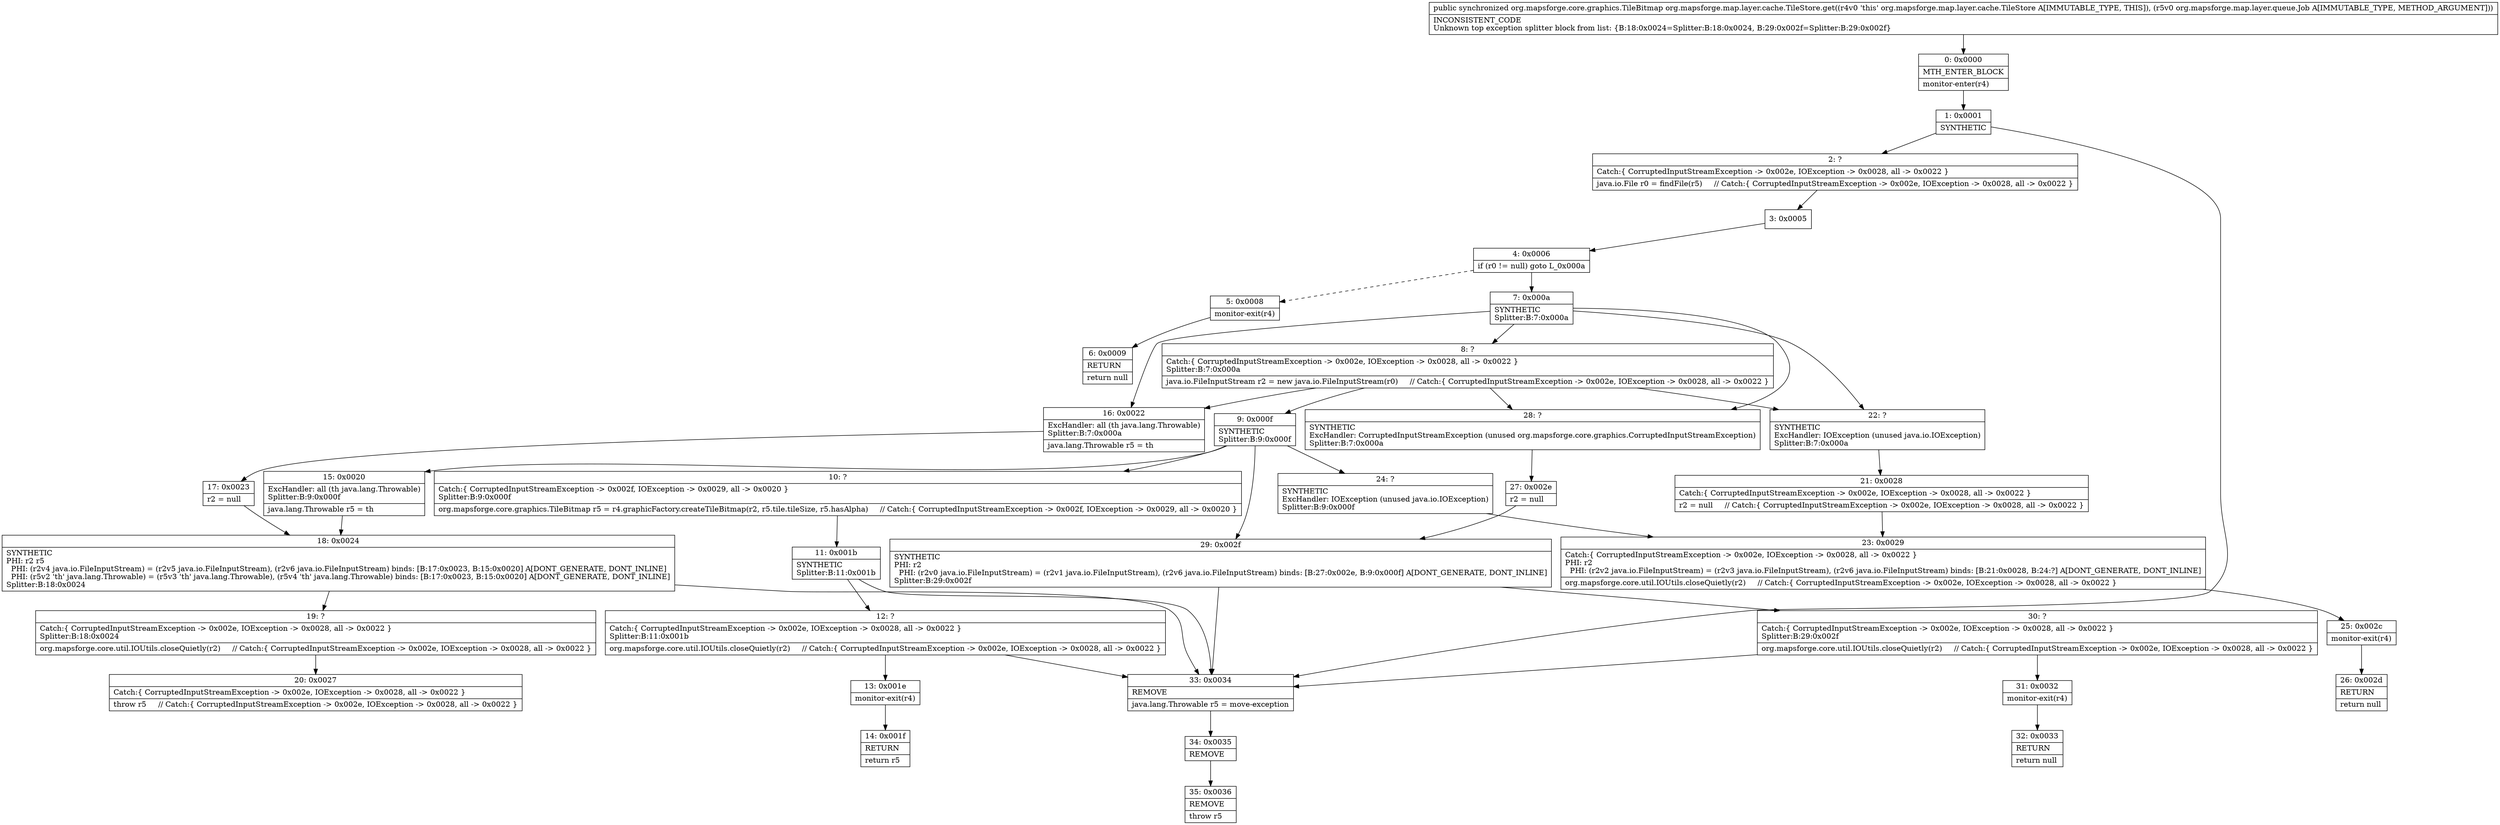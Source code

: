 digraph "CFG fororg.mapsforge.map.layer.cache.TileStore.get(Lorg\/mapsforge\/map\/layer\/queue\/Job;)Lorg\/mapsforge\/core\/graphics\/TileBitmap;" {
Node_0 [shape=record,label="{0\:\ 0x0000|MTH_ENTER_BLOCK\l|monitor\-enter(r4)\l}"];
Node_1 [shape=record,label="{1\:\ 0x0001|SYNTHETIC\l}"];
Node_2 [shape=record,label="{2\:\ ?|Catch:\{ CorruptedInputStreamException \-\> 0x002e, IOException \-\> 0x0028, all \-\> 0x0022 \}\l|java.io.File r0 = findFile(r5)     \/\/ Catch:\{ CorruptedInputStreamException \-\> 0x002e, IOException \-\> 0x0028, all \-\> 0x0022 \}\l}"];
Node_3 [shape=record,label="{3\:\ 0x0005}"];
Node_4 [shape=record,label="{4\:\ 0x0006|if (r0 != null) goto L_0x000a\l}"];
Node_5 [shape=record,label="{5\:\ 0x0008|monitor\-exit(r4)\l}"];
Node_6 [shape=record,label="{6\:\ 0x0009|RETURN\l|return null\l}"];
Node_7 [shape=record,label="{7\:\ 0x000a|SYNTHETIC\lSplitter:B:7:0x000a\l}"];
Node_8 [shape=record,label="{8\:\ ?|Catch:\{ CorruptedInputStreamException \-\> 0x002e, IOException \-\> 0x0028, all \-\> 0x0022 \}\lSplitter:B:7:0x000a\l|java.io.FileInputStream r2 = new java.io.FileInputStream(r0)     \/\/ Catch:\{ CorruptedInputStreamException \-\> 0x002e, IOException \-\> 0x0028, all \-\> 0x0022 \}\l}"];
Node_9 [shape=record,label="{9\:\ 0x000f|SYNTHETIC\lSplitter:B:9:0x000f\l}"];
Node_10 [shape=record,label="{10\:\ ?|Catch:\{ CorruptedInputStreamException \-\> 0x002f, IOException \-\> 0x0029, all \-\> 0x0020 \}\lSplitter:B:9:0x000f\l|org.mapsforge.core.graphics.TileBitmap r5 = r4.graphicFactory.createTileBitmap(r2, r5.tile.tileSize, r5.hasAlpha)     \/\/ Catch:\{ CorruptedInputStreamException \-\> 0x002f, IOException \-\> 0x0029, all \-\> 0x0020 \}\l}"];
Node_11 [shape=record,label="{11\:\ 0x001b|SYNTHETIC\lSplitter:B:11:0x001b\l}"];
Node_12 [shape=record,label="{12\:\ ?|Catch:\{ CorruptedInputStreamException \-\> 0x002e, IOException \-\> 0x0028, all \-\> 0x0022 \}\lSplitter:B:11:0x001b\l|org.mapsforge.core.util.IOUtils.closeQuietly(r2)     \/\/ Catch:\{ CorruptedInputStreamException \-\> 0x002e, IOException \-\> 0x0028, all \-\> 0x0022 \}\l}"];
Node_13 [shape=record,label="{13\:\ 0x001e|monitor\-exit(r4)\l}"];
Node_14 [shape=record,label="{14\:\ 0x001f|RETURN\l|return r5\l}"];
Node_15 [shape=record,label="{15\:\ 0x0020|ExcHandler: all (th java.lang.Throwable)\lSplitter:B:9:0x000f\l|java.lang.Throwable r5 = th\l}"];
Node_16 [shape=record,label="{16\:\ 0x0022|ExcHandler: all (th java.lang.Throwable)\lSplitter:B:7:0x000a\l|java.lang.Throwable r5 = th\l}"];
Node_17 [shape=record,label="{17\:\ 0x0023|r2 = null\l}"];
Node_18 [shape=record,label="{18\:\ 0x0024|SYNTHETIC\lPHI: r2 r5 \l  PHI: (r2v4 java.io.FileInputStream) = (r2v5 java.io.FileInputStream), (r2v6 java.io.FileInputStream) binds: [B:17:0x0023, B:15:0x0020] A[DONT_GENERATE, DONT_INLINE]\l  PHI: (r5v2 'th' java.lang.Throwable) = (r5v3 'th' java.lang.Throwable), (r5v4 'th' java.lang.Throwable) binds: [B:17:0x0023, B:15:0x0020] A[DONT_GENERATE, DONT_INLINE]\lSplitter:B:18:0x0024\l}"];
Node_19 [shape=record,label="{19\:\ ?|Catch:\{ CorruptedInputStreamException \-\> 0x002e, IOException \-\> 0x0028, all \-\> 0x0022 \}\lSplitter:B:18:0x0024\l|org.mapsforge.core.util.IOUtils.closeQuietly(r2)     \/\/ Catch:\{ CorruptedInputStreamException \-\> 0x002e, IOException \-\> 0x0028, all \-\> 0x0022 \}\l}"];
Node_20 [shape=record,label="{20\:\ 0x0027|Catch:\{ CorruptedInputStreamException \-\> 0x002e, IOException \-\> 0x0028, all \-\> 0x0022 \}\l|throw r5     \/\/ Catch:\{ CorruptedInputStreamException \-\> 0x002e, IOException \-\> 0x0028, all \-\> 0x0022 \}\l}"];
Node_21 [shape=record,label="{21\:\ 0x0028|Catch:\{ CorruptedInputStreamException \-\> 0x002e, IOException \-\> 0x0028, all \-\> 0x0022 \}\l|r2 = null     \/\/ Catch:\{ CorruptedInputStreamException \-\> 0x002e, IOException \-\> 0x0028, all \-\> 0x0022 \}\l}"];
Node_22 [shape=record,label="{22\:\ ?|SYNTHETIC\lExcHandler: IOException (unused java.io.IOException)\lSplitter:B:7:0x000a\l}"];
Node_23 [shape=record,label="{23\:\ 0x0029|Catch:\{ CorruptedInputStreamException \-\> 0x002e, IOException \-\> 0x0028, all \-\> 0x0022 \}\lPHI: r2 \l  PHI: (r2v2 java.io.FileInputStream) = (r2v3 java.io.FileInputStream), (r2v6 java.io.FileInputStream) binds: [B:21:0x0028, B:24:?] A[DONT_GENERATE, DONT_INLINE]\l|org.mapsforge.core.util.IOUtils.closeQuietly(r2)     \/\/ Catch:\{ CorruptedInputStreamException \-\> 0x002e, IOException \-\> 0x0028, all \-\> 0x0022 \}\l}"];
Node_24 [shape=record,label="{24\:\ ?|SYNTHETIC\lExcHandler: IOException (unused java.io.IOException)\lSplitter:B:9:0x000f\l}"];
Node_25 [shape=record,label="{25\:\ 0x002c|monitor\-exit(r4)\l}"];
Node_26 [shape=record,label="{26\:\ 0x002d|RETURN\l|return null\l}"];
Node_27 [shape=record,label="{27\:\ 0x002e|r2 = null\l}"];
Node_28 [shape=record,label="{28\:\ ?|SYNTHETIC\lExcHandler: CorruptedInputStreamException (unused org.mapsforge.core.graphics.CorruptedInputStreamException)\lSplitter:B:7:0x000a\l}"];
Node_29 [shape=record,label="{29\:\ 0x002f|SYNTHETIC\lPHI: r2 \l  PHI: (r2v0 java.io.FileInputStream) = (r2v1 java.io.FileInputStream), (r2v6 java.io.FileInputStream) binds: [B:27:0x002e, B:9:0x000f] A[DONT_GENERATE, DONT_INLINE]\lSplitter:B:29:0x002f\l}"];
Node_30 [shape=record,label="{30\:\ ?|Catch:\{ CorruptedInputStreamException \-\> 0x002e, IOException \-\> 0x0028, all \-\> 0x0022 \}\lSplitter:B:29:0x002f\l|org.mapsforge.core.util.IOUtils.closeQuietly(r2)     \/\/ Catch:\{ CorruptedInputStreamException \-\> 0x002e, IOException \-\> 0x0028, all \-\> 0x0022 \}\l}"];
Node_31 [shape=record,label="{31\:\ 0x0032|monitor\-exit(r4)\l}"];
Node_32 [shape=record,label="{32\:\ 0x0033|RETURN\l|return null\l}"];
Node_33 [shape=record,label="{33\:\ 0x0034|REMOVE\l|java.lang.Throwable r5 = move\-exception\l}"];
Node_34 [shape=record,label="{34\:\ 0x0035|REMOVE\l}"];
Node_35 [shape=record,label="{35\:\ 0x0036|REMOVE\l|throw r5\l}"];
MethodNode[shape=record,label="{public synchronized org.mapsforge.core.graphics.TileBitmap org.mapsforge.map.layer.cache.TileStore.get((r4v0 'this' org.mapsforge.map.layer.cache.TileStore A[IMMUTABLE_TYPE, THIS]), (r5v0 org.mapsforge.map.layer.queue.Job A[IMMUTABLE_TYPE, METHOD_ARGUMENT]))  | INCONSISTENT_CODE\lUnknown top exception splitter block from list: \{B:18:0x0024=Splitter:B:18:0x0024, B:29:0x002f=Splitter:B:29:0x002f\}\l}"];
MethodNode -> Node_0;
Node_0 -> Node_1;
Node_1 -> Node_2;
Node_1 -> Node_33;
Node_2 -> Node_3;
Node_3 -> Node_4;
Node_4 -> Node_5[style=dashed];
Node_4 -> Node_7;
Node_5 -> Node_6;
Node_7 -> Node_8;
Node_7 -> Node_28;
Node_7 -> Node_22;
Node_7 -> Node_16;
Node_8 -> Node_9;
Node_8 -> Node_28;
Node_8 -> Node_22;
Node_8 -> Node_16;
Node_9 -> Node_10;
Node_9 -> Node_29;
Node_9 -> Node_24;
Node_9 -> Node_15;
Node_10 -> Node_11;
Node_11 -> Node_12;
Node_11 -> Node_33;
Node_12 -> Node_13;
Node_12 -> Node_33;
Node_13 -> Node_14;
Node_15 -> Node_18;
Node_16 -> Node_17;
Node_17 -> Node_18;
Node_18 -> Node_19;
Node_18 -> Node_33;
Node_19 -> Node_20;
Node_21 -> Node_23;
Node_22 -> Node_21;
Node_23 -> Node_25;
Node_24 -> Node_23;
Node_25 -> Node_26;
Node_27 -> Node_29;
Node_28 -> Node_27;
Node_29 -> Node_30;
Node_29 -> Node_33;
Node_30 -> Node_31;
Node_30 -> Node_33;
Node_31 -> Node_32;
Node_33 -> Node_34;
Node_34 -> Node_35;
}

